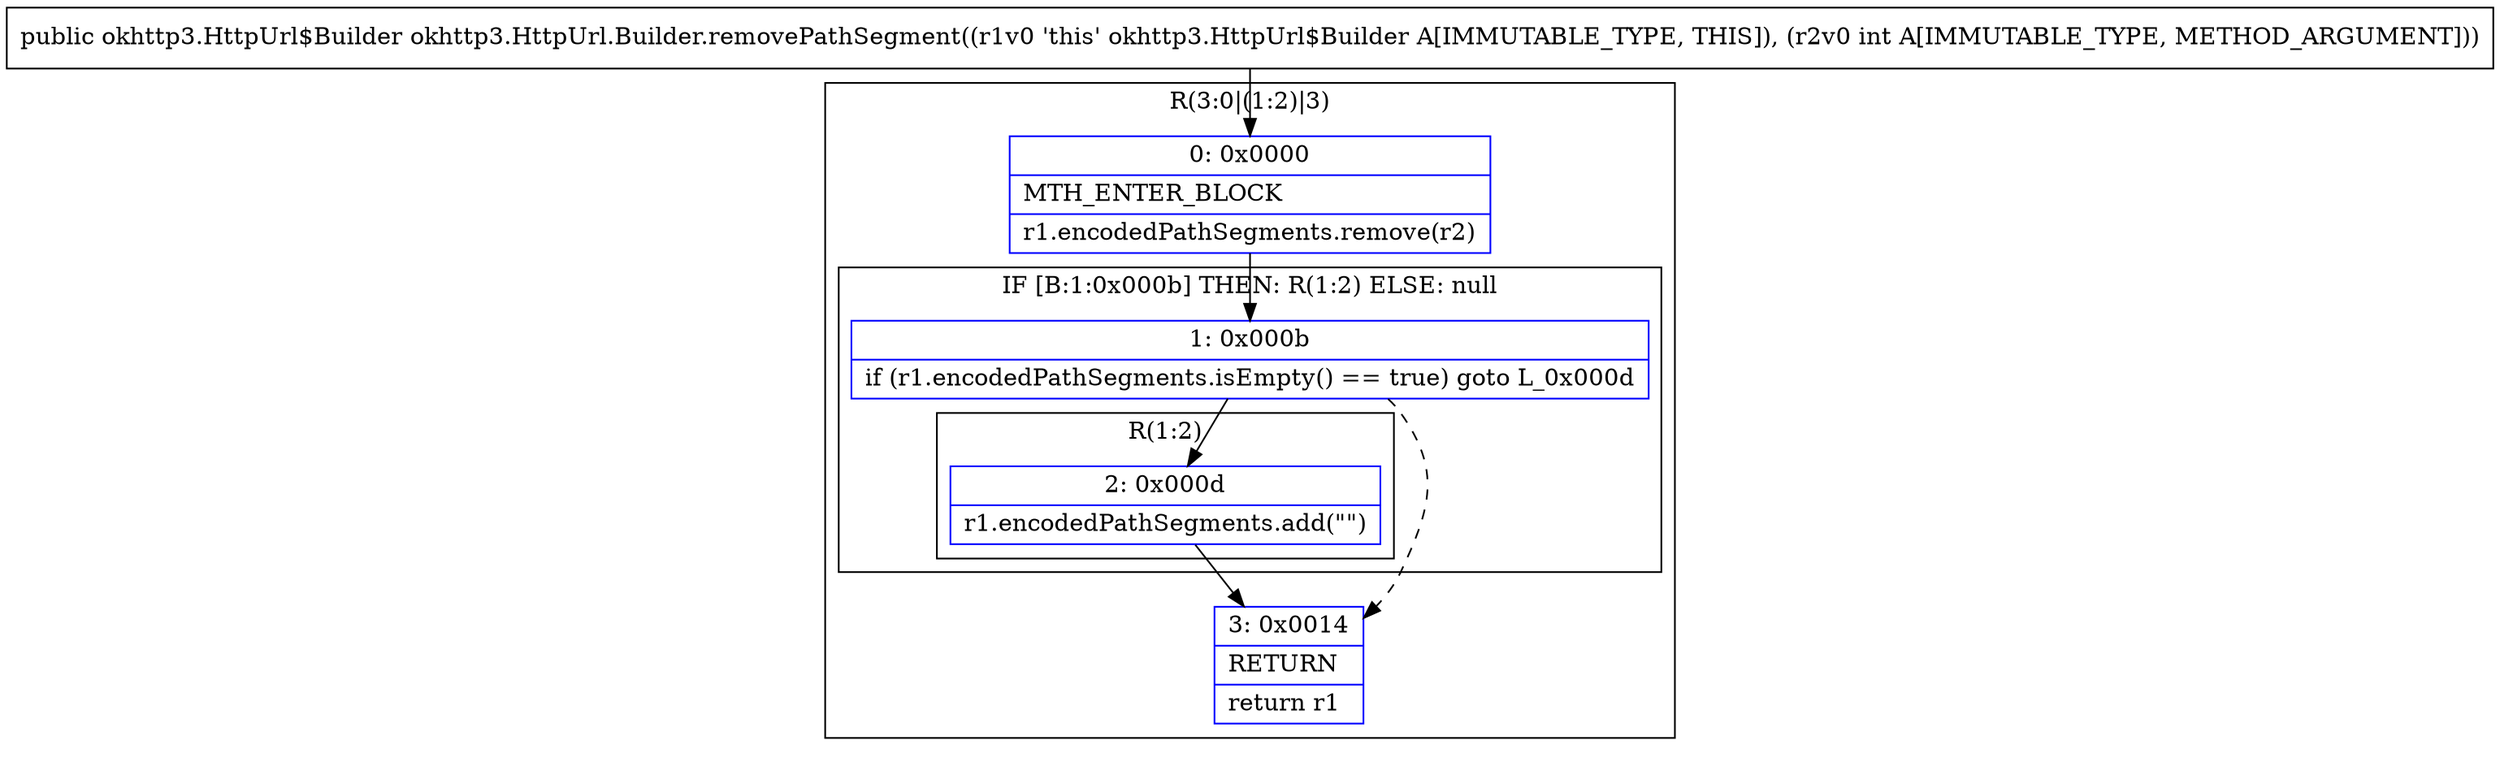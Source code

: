 digraph "CFG forokhttp3.HttpUrl.Builder.removePathSegment(I)Lokhttp3\/HttpUrl$Builder;" {
subgraph cluster_Region_1238869918 {
label = "R(3:0|(1:2)|3)";
node [shape=record,color=blue];
Node_0 [shape=record,label="{0\:\ 0x0000|MTH_ENTER_BLOCK\l|r1.encodedPathSegments.remove(r2)\l}"];
subgraph cluster_IfRegion_90228796 {
label = "IF [B:1:0x000b] THEN: R(1:2) ELSE: null";
node [shape=record,color=blue];
Node_1 [shape=record,label="{1\:\ 0x000b|if (r1.encodedPathSegments.isEmpty() == true) goto L_0x000d\l}"];
subgraph cluster_Region_1758623830 {
label = "R(1:2)";
node [shape=record,color=blue];
Node_2 [shape=record,label="{2\:\ 0x000d|r1.encodedPathSegments.add(\"\")\l}"];
}
}
Node_3 [shape=record,label="{3\:\ 0x0014|RETURN\l|return r1\l}"];
}
MethodNode[shape=record,label="{public okhttp3.HttpUrl$Builder okhttp3.HttpUrl.Builder.removePathSegment((r1v0 'this' okhttp3.HttpUrl$Builder A[IMMUTABLE_TYPE, THIS]), (r2v0 int A[IMMUTABLE_TYPE, METHOD_ARGUMENT])) }"];
MethodNode -> Node_0;
Node_0 -> Node_1;
Node_1 -> Node_2;
Node_1 -> Node_3[style=dashed];
Node_2 -> Node_3;
}

